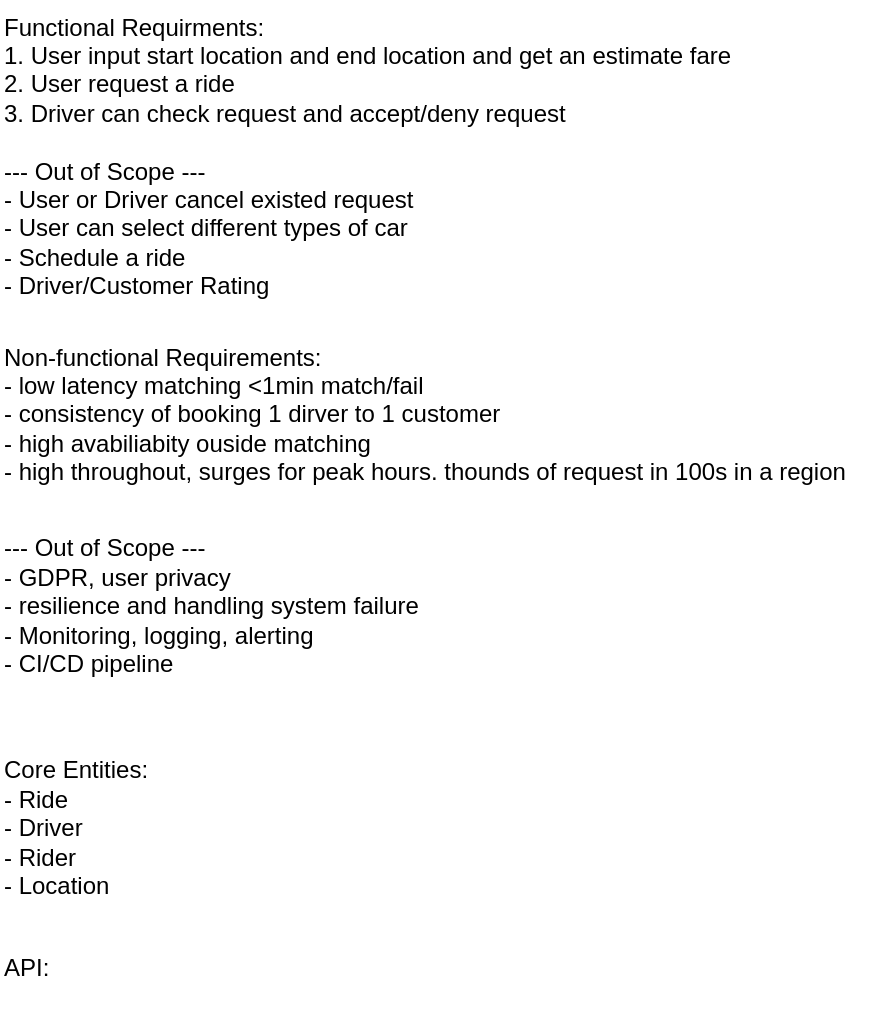 <mxfile version="26.2.2">
  <diagram name="第 1 页" id="9DfvGnAm3WiwC3dsFYZc">
    <mxGraphModel dx="1828" dy="849" grid="0" gridSize="10" guides="1" tooltips="1" connect="1" arrows="1" fold="1" page="0" pageScale="1" pageWidth="827" pageHeight="1169" math="0" shadow="0">
      <root>
        <mxCell id="0" />
        <mxCell id="1" parent="0" />
        <mxCell id="XOxDb2wPPV5bAnsxv8yy-1" value="Functional Requirments:&lt;div&gt;1. User input start location and end location and get an estimate fare&lt;/div&gt;&lt;div&gt;2. User request a ride&amp;nbsp;&lt;/div&gt;&lt;div&gt;3. Driver can check request and&lt;span style=&quot;background-color: transparent; color: light-dark(rgb(0, 0, 0), rgb(255, 255, 255));&quot;&gt;&amp;nbsp;accept/deny request&lt;/span&gt;&lt;/div&gt;&lt;div&gt;&lt;br&gt;&lt;/div&gt;&lt;div&gt;--- Out of Scope ---&lt;/div&gt;&lt;div&gt;- User or Driver cancel existed request&lt;/div&gt;&lt;div&gt;- User can select different types of car&lt;/div&gt;&lt;div&gt;- Schedule a ride&lt;/div&gt;&lt;div&gt;- Driver/Customer Rating&lt;/div&gt;" style="text;html=1;align=left;verticalAlign=middle;resizable=0;points=[];autosize=1;strokeColor=none;fillColor=none;" vertex="1" parent="1">
          <mxGeometry x="-244" y="147" width="382" height="156" as="geometry" />
        </mxCell>
        <mxCell id="XOxDb2wPPV5bAnsxv8yy-2" value="Non-functional Requirements:&lt;div&gt;- low latency matching &amp;lt;1min match/fail&lt;/div&gt;&lt;div&gt;- consistency of booking 1 dirver to 1 customer&lt;/div&gt;&lt;div&gt;- high avabiliabity ouside matching&lt;/div&gt;&lt;div&gt;- high throughout, surges for peak hours. thounds of request in 100s in a region&lt;span style=&quot;background-color: transparent; color: light-dark(rgb(0, 0, 0), rgb(255, 255, 255));&quot;&gt;&amp;nbsp;&lt;/span&gt;&lt;/div&gt;" style="text;html=1;align=left;verticalAlign=middle;resizable=0;points=[];autosize=1;strokeColor=none;fillColor=none;" vertex="1" parent="1">
          <mxGeometry x="-244" y="312" width="442" height="84" as="geometry" />
        </mxCell>
        <mxCell id="XOxDb2wPPV5bAnsxv8yy-3" value="--- Out of Scope ---&lt;div&gt;- GDPR, user privacy&lt;/div&gt;&lt;div&gt;- resilience and handling system failure&lt;/div&gt;&lt;div&gt;- Monitoring, logging, alerting&lt;/div&gt;&lt;div&gt;- CI/CD pipeline&lt;/div&gt;&lt;div&gt;&lt;br&gt;&lt;/div&gt;" style="text;html=1;align=left;verticalAlign=middle;resizable=0;points=[];autosize=1;strokeColor=none;fillColor=none;" vertex="1" parent="1">
          <mxGeometry x="-244" y="408" width="225" height="98" as="geometry" />
        </mxCell>
        <mxCell id="XOxDb2wPPV5bAnsxv8yy-4" value="Core Entities:&lt;div&gt;- Ride&lt;/div&gt;&lt;div&gt;- Driver&lt;/div&gt;&lt;div&gt;- Rider&lt;/div&gt;&lt;div&gt;- Location&lt;/div&gt;&lt;div&gt;&lt;br&gt;&lt;/div&gt;" style="text;html=1;align=left;verticalAlign=middle;resizable=0;points=[];autosize=1;strokeColor=none;fillColor=none;" vertex="1" parent="1">
          <mxGeometry x="-244" y="519" width="90" height="98" as="geometry" />
        </mxCell>
        <mxCell id="XOxDb2wPPV5bAnsxv8yy-5" value="API:&lt;div&gt;&lt;br&gt;&lt;/div&gt;" style="text;html=1;align=left;verticalAlign=middle;resizable=0;points=[];autosize=1;strokeColor=none;fillColor=none;" vertex="1" parent="1">
          <mxGeometry x="-244" y="617" width="41" height="41" as="geometry" />
        </mxCell>
      </root>
    </mxGraphModel>
  </diagram>
</mxfile>

